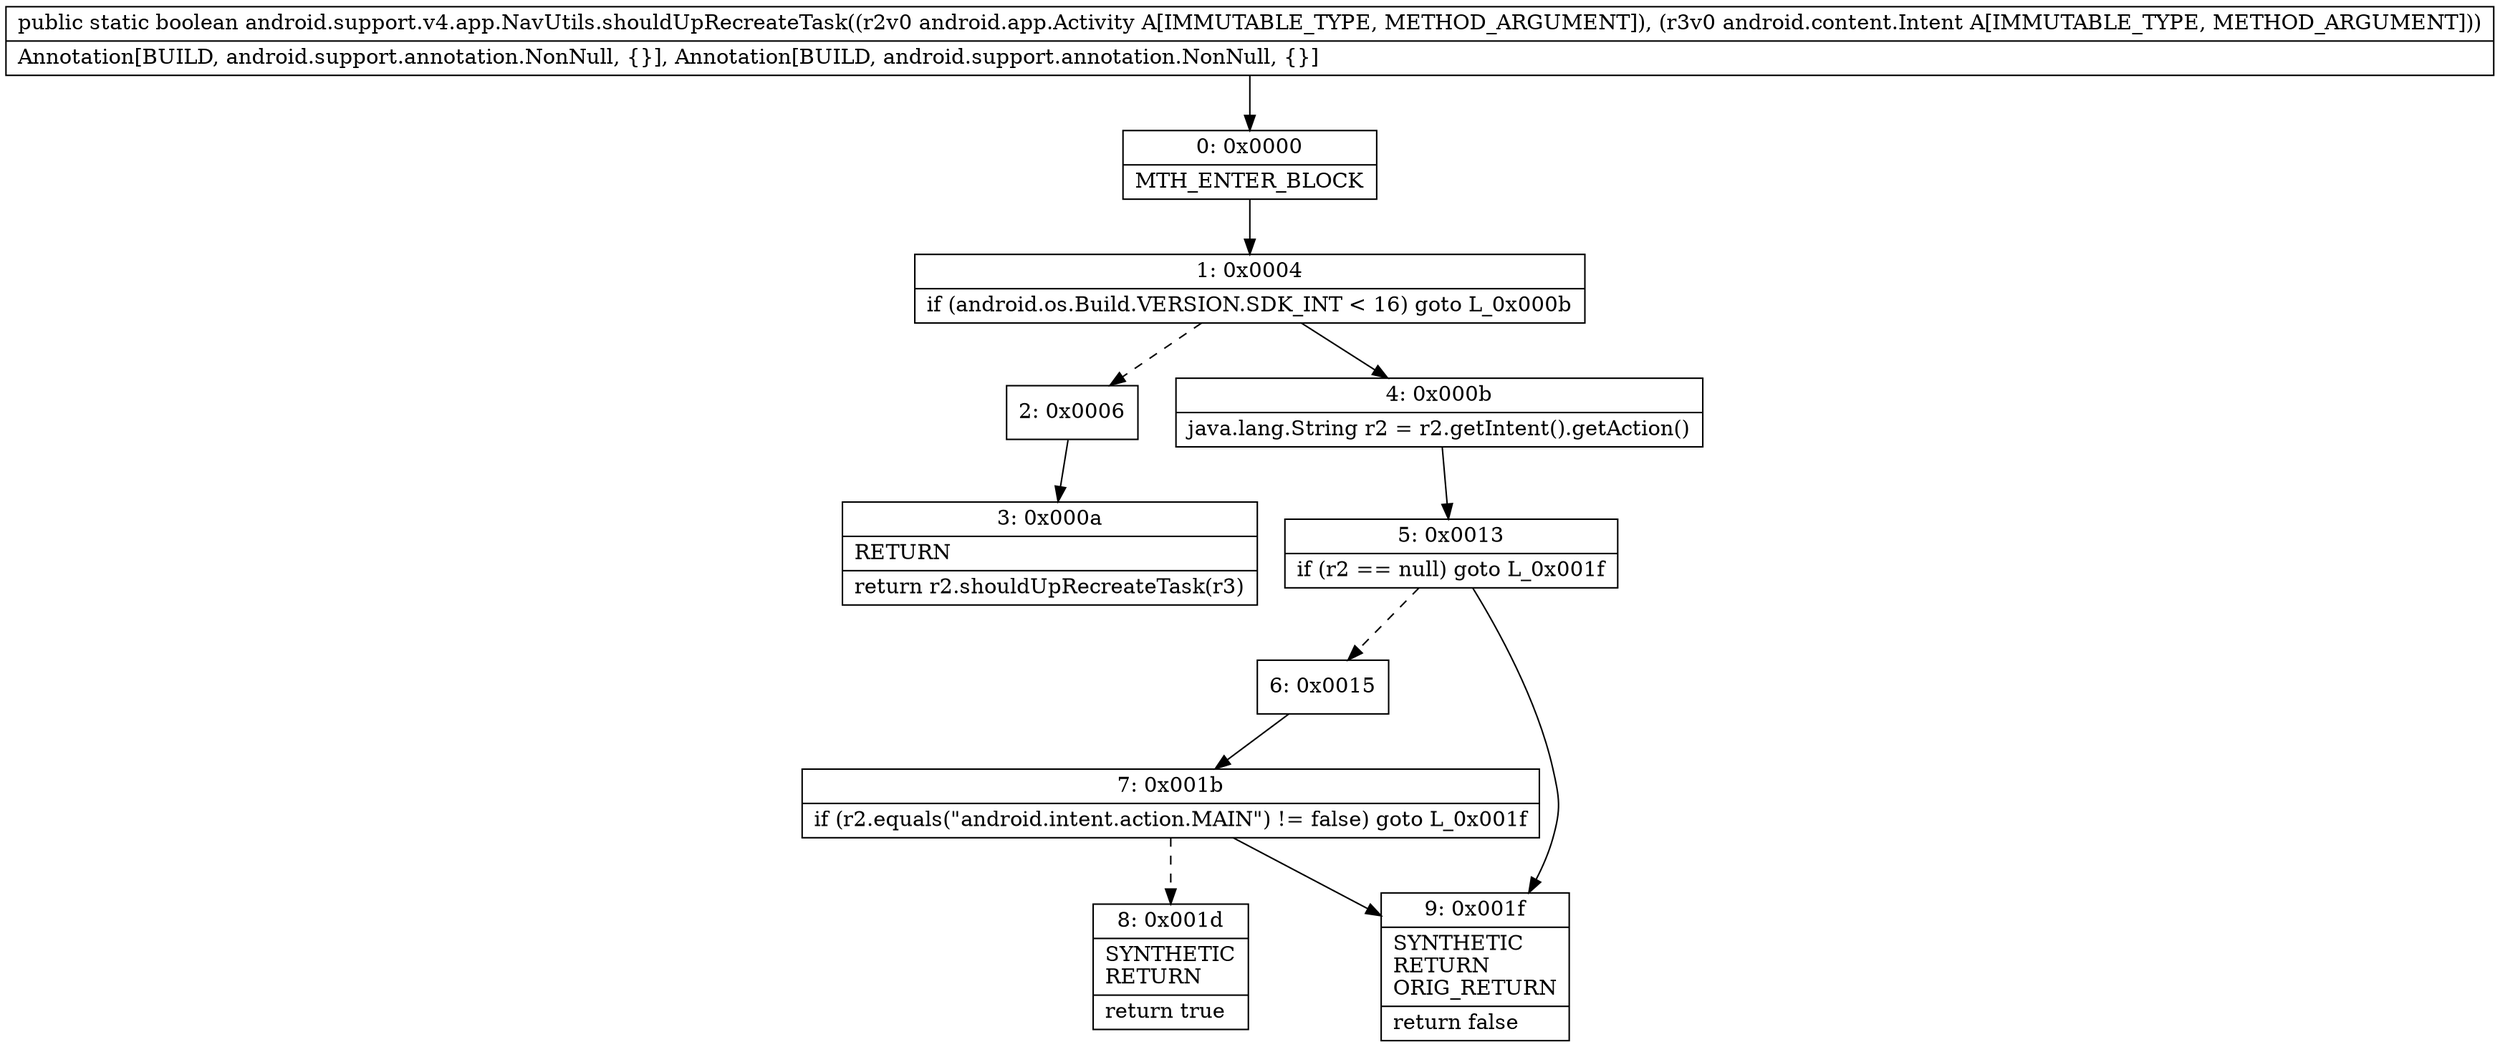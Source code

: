 digraph "CFG forandroid.support.v4.app.NavUtils.shouldUpRecreateTask(Landroid\/app\/Activity;Landroid\/content\/Intent;)Z" {
Node_0 [shape=record,label="{0\:\ 0x0000|MTH_ENTER_BLOCK\l}"];
Node_1 [shape=record,label="{1\:\ 0x0004|if (android.os.Build.VERSION.SDK_INT \< 16) goto L_0x000b\l}"];
Node_2 [shape=record,label="{2\:\ 0x0006}"];
Node_3 [shape=record,label="{3\:\ 0x000a|RETURN\l|return r2.shouldUpRecreateTask(r3)\l}"];
Node_4 [shape=record,label="{4\:\ 0x000b|java.lang.String r2 = r2.getIntent().getAction()\l}"];
Node_5 [shape=record,label="{5\:\ 0x0013|if (r2 == null) goto L_0x001f\l}"];
Node_6 [shape=record,label="{6\:\ 0x0015}"];
Node_7 [shape=record,label="{7\:\ 0x001b|if (r2.equals(\"android.intent.action.MAIN\") != false) goto L_0x001f\l}"];
Node_8 [shape=record,label="{8\:\ 0x001d|SYNTHETIC\lRETURN\l|return true\l}"];
Node_9 [shape=record,label="{9\:\ 0x001f|SYNTHETIC\lRETURN\lORIG_RETURN\l|return false\l}"];
MethodNode[shape=record,label="{public static boolean android.support.v4.app.NavUtils.shouldUpRecreateTask((r2v0 android.app.Activity A[IMMUTABLE_TYPE, METHOD_ARGUMENT]), (r3v0 android.content.Intent A[IMMUTABLE_TYPE, METHOD_ARGUMENT]))  | Annotation[BUILD, android.support.annotation.NonNull, \{\}], Annotation[BUILD, android.support.annotation.NonNull, \{\}]\l}"];
MethodNode -> Node_0;
Node_0 -> Node_1;
Node_1 -> Node_2[style=dashed];
Node_1 -> Node_4;
Node_2 -> Node_3;
Node_4 -> Node_5;
Node_5 -> Node_6[style=dashed];
Node_5 -> Node_9;
Node_6 -> Node_7;
Node_7 -> Node_8[style=dashed];
Node_7 -> Node_9;
}

